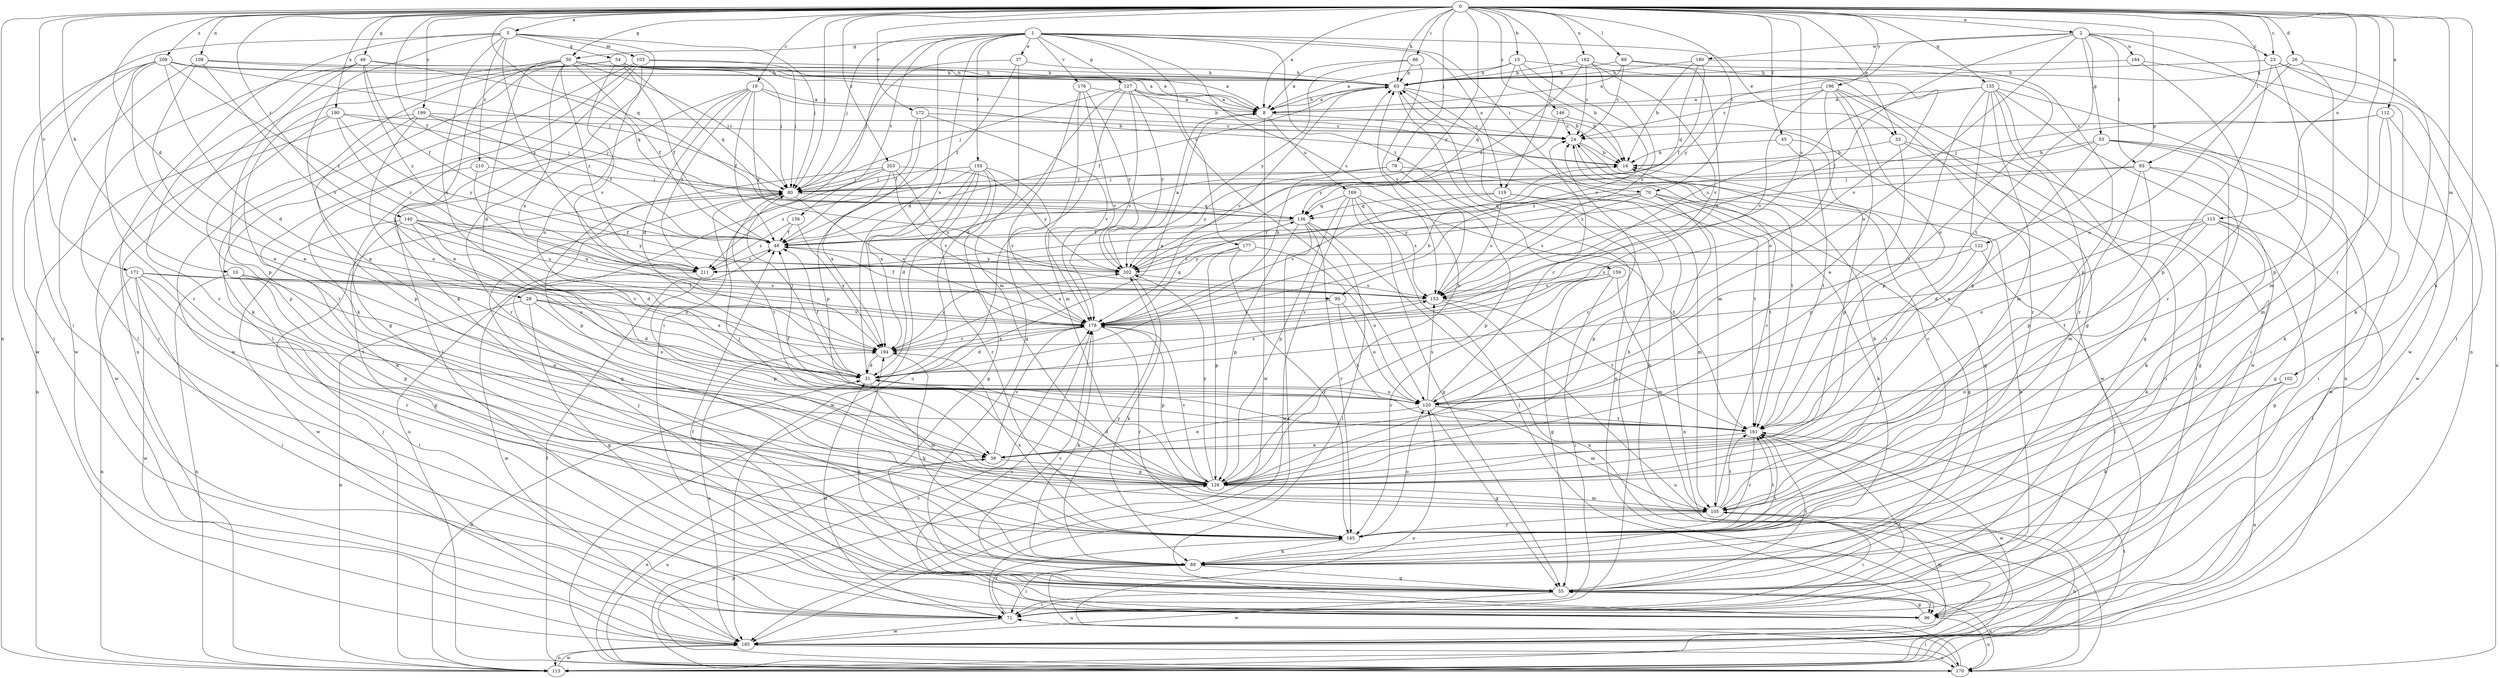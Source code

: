 strict digraph  {
0;
1;
2;
5;
8;
10;
15;
16;
19;
23;
24;
26;
28;
31;
33;
37;
39;
45;
48;
49;
50;
53;
54;
55;
63;
66;
70;
71;
79;
80;
88;
89;
93;
95;
96;
102;
103;
105;
108;
112;
113;
115;
119;
120;
122;
127;
128;
135;
136;
140;
145;
146;
153;
155;
156;
159;
161;
162;
164;
169;
170;
171;
172;
176;
177;
178;
180;
185;
190;
194;
196;
199;
202;
203;
209;
210;
211;
0 -> 2  [label=a];
0 -> 5  [label=a];
0 -> 8  [label=a];
0 -> 10  [label=b];
0 -> 15  [label=b];
0 -> 19  [label=c];
0 -> 23  [label=c];
0 -> 26  [label=d];
0 -> 28  [label=d];
0 -> 33  [label=e];
0 -> 45  [label=f];
0 -> 48  [label=f];
0 -> 49  [label=g];
0 -> 50  [label=g];
0 -> 63  [label=h];
0 -> 66  [label=i];
0 -> 70  [label=i];
0 -> 79  [label=j];
0 -> 80  [label=j];
0 -> 88  [label=k];
0 -> 89  [label=l];
0 -> 93  [label=l];
0 -> 102  [label=m];
0 -> 108  [label=n];
0 -> 112  [label=n];
0 -> 113  [label=n];
0 -> 115  [label=o];
0 -> 119  [label=o];
0 -> 122  [label=p];
0 -> 135  [label=q];
0 -> 136  [label=q];
0 -> 140  [label=r];
0 -> 145  [label=r];
0 -> 146  [label=s];
0 -> 153  [label=s];
0 -> 162  [label=u];
0 -> 171  [label=v];
0 -> 172  [label=v];
0 -> 190  [label=x];
0 -> 196  [label=y];
0 -> 199  [label=y];
0 -> 202  [label=y];
0 -> 203  [label=z];
0 -> 209  [label=z];
1 -> 31  [label=d];
1 -> 33  [label=e];
1 -> 37  [label=e];
1 -> 50  [label=g];
1 -> 70  [label=i];
1 -> 71  [label=i];
1 -> 80  [label=j];
1 -> 119  [label=o];
1 -> 127  [label=p];
1 -> 153  [label=s];
1 -> 155  [label=t];
1 -> 156  [label=t];
1 -> 159  [label=t];
1 -> 176  [label=v];
1 -> 177  [label=v];
1 -> 194  [label=x];
2 -> 23  [label=c];
2 -> 53  [label=g];
2 -> 93  [label=l];
2 -> 95  [label=l];
2 -> 113  [label=n];
2 -> 120  [label=o];
2 -> 161  [label=t];
2 -> 164  [label=u];
2 -> 180  [label=w];
2 -> 202  [label=y];
5 -> 54  [label=g];
5 -> 71  [label=i];
5 -> 80  [label=j];
5 -> 88  [label=k];
5 -> 103  [label=m];
5 -> 113  [label=n];
5 -> 128  [label=p];
5 -> 194  [label=x];
5 -> 210  [label=z];
5 -> 211  [label=z];
8 -> 24  [label=c];
8 -> 63  [label=h];
8 -> 169  [label=u];
8 -> 185  [label=w];
10 -> 39  [label=e];
10 -> 71  [label=i];
10 -> 95  [label=l];
10 -> 113  [label=n];
10 -> 128  [label=p];
10 -> 194  [label=x];
15 -> 8  [label=a];
15 -> 16  [label=b];
15 -> 55  [label=g];
15 -> 63  [label=h];
15 -> 136  [label=q];
15 -> 178  [label=v];
16 -> 80  [label=j];
19 -> 8  [label=a];
19 -> 16  [label=b];
19 -> 31  [label=d];
19 -> 48  [label=f];
19 -> 96  [label=l];
19 -> 145  [label=r];
19 -> 202  [label=y];
19 -> 211  [label=z];
23 -> 63  [label=h];
23 -> 96  [label=l];
23 -> 105  [label=m];
23 -> 128  [label=p];
23 -> 170  [label=u];
24 -> 16  [label=b];
24 -> 55  [label=g];
24 -> 161  [label=t];
26 -> 63  [label=h];
26 -> 88  [label=k];
26 -> 120  [label=o];
26 -> 128  [label=p];
28 -> 31  [label=d];
28 -> 55  [label=g];
28 -> 113  [label=n];
28 -> 120  [label=o];
28 -> 178  [label=v];
28 -> 194  [label=x];
31 -> 8  [label=a];
31 -> 48  [label=f];
31 -> 63  [label=h];
31 -> 80  [label=j];
31 -> 105  [label=m];
31 -> 120  [label=o];
31 -> 153  [label=s];
33 -> 16  [label=b];
33 -> 71  [label=i];
33 -> 96  [label=l];
33 -> 128  [label=p];
37 -> 48  [label=f];
37 -> 63  [label=h];
37 -> 80  [label=j];
37 -> 105  [label=m];
39 -> 128  [label=p];
39 -> 170  [label=u];
39 -> 178  [label=v];
45 -> 16  [label=b];
45 -> 128  [label=p];
45 -> 161  [label=t];
48 -> 202  [label=y];
48 -> 211  [label=z];
49 -> 48  [label=f];
49 -> 63  [label=h];
49 -> 96  [label=l];
49 -> 128  [label=p];
49 -> 136  [label=q];
49 -> 145  [label=r];
49 -> 211  [label=z];
50 -> 8  [label=a];
50 -> 31  [label=d];
50 -> 39  [label=e];
50 -> 48  [label=f];
50 -> 63  [label=h];
50 -> 71  [label=i];
50 -> 80  [label=j];
50 -> 145  [label=r];
50 -> 194  [label=x];
50 -> 211  [label=z];
53 -> 16  [label=b];
53 -> 39  [label=e];
53 -> 55  [label=g];
53 -> 71  [label=i];
53 -> 185  [label=w];
53 -> 211  [label=z];
54 -> 8  [label=a];
54 -> 48  [label=f];
54 -> 63  [label=h];
54 -> 80  [label=j];
54 -> 88  [label=k];
54 -> 136  [label=q];
54 -> 178  [label=v];
54 -> 185  [label=w];
55 -> 71  [label=i];
55 -> 96  [label=l];
55 -> 161  [label=t];
55 -> 170  [label=u];
55 -> 178  [label=v];
55 -> 185  [label=w];
55 -> 194  [label=x];
63 -> 8  [label=a];
63 -> 16  [label=b];
63 -> 48  [label=f];
63 -> 105  [label=m];
63 -> 113  [label=n];
63 -> 178  [label=v];
66 -> 8  [label=a];
66 -> 63  [label=h];
66 -> 153  [label=s];
66 -> 202  [label=y];
70 -> 55  [label=g];
70 -> 88  [label=k];
70 -> 128  [label=p];
70 -> 136  [label=q];
70 -> 153  [label=s];
70 -> 161  [label=t];
70 -> 202  [label=y];
71 -> 16  [label=b];
71 -> 31  [label=d];
71 -> 63  [label=h];
71 -> 145  [label=r];
71 -> 161  [label=t];
71 -> 185  [label=w];
79 -> 80  [label=j];
79 -> 128  [label=p];
79 -> 161  [label=t];
79 -> 202  [label=y];
80 -> 136  [label=q];
80 -> 161  [label=t];
80 -> 170  [label=u];
80 -> 178  [label=v];
88 -> 55  [label=g];
88 -> 71  [label=i];
88 -> 161  [label=t];
88 -> 170  [label=u];
88 -> 202  [label=y];
89 -> 8  [label=a];
89 -> 24  [label=c];
89 -> 63  [label=h];
89 -> 120  [label=o];
89 -> 178  [label=v];
93 -> 55  [label=g];
93 -> 80  [label=j];
93 -> 88  [label=k];
93 -> 105  [label=m];
93 -> 128  [label=p];
93 -> 211  [label=z];
95 -> 120  [label=o];
95 -> 161  [label=t];
95 -> 178  [label=v];
96 -> 48  [label=f];
96 -> 55  [label=g];
96 -> 80  [label=j];
96 -> 105  [label=m];
96 -> 170  [label=u];
96 -> 178  [label=v];
102 -> 88  [label=k];
102 -> 113  [label=n];
102 -> 120  [label=o];
103 -> 55  [label=g];
103 -> 63  [label=h];
103 -> 80  [label=j];
103 -> 88  [label=k];
103 -> 96  [label=l];
103 -> 120  [label=o];
105 -> 16  [label=b];
105 -> 24  [label=c];
105 -> 71  [label=i];
105 -> 113  [label=n];
105 -> 145  [label=r];
105 -> 161  [label=t];
108 -> 16  [label=b];
108 -> 39  [label=e];
108 -> 63  [label=h];
108 -> 178  [label=v];
108 -> 185  [label=w];
112 -> 24  [label=c];
112 -> 80  [label=j];
112 -> 88  [label=k];
112 -> 105  [label=m];
112 -> 185  [label=w];
113 -> 31  [label=d];
113 -> 80  [label=j];
113 -> 161  [label=t];
113 -> 185  [label=w];
115 -> 31  [label=d];
115 -> 48  [label=f];
115 -> 55  [label=g];
115 -> 88  [label=k];
115 -> 96  [label=l];
115 -> 120  [label=o];
115 -> 161  [label=t];
119 -> 105  [label=m];
119 -> 113  [label=n];
119 -> 136  [label=q];
119 -> 153  [label=s];
119 -> 178  [label=v];
120 -> 24  [label=c];
120 -> 39  [label=e];
120 -> 55  [label=g];
120 -> 105  [label=m];
120 -> 153  [label=s];
120 -> 161  [label=t];
122 -> 96  [label=l];
122 -> 153  [label=s];
122 -> 161  [label=t];
122 -> 211  [label=z];
127 -> 8  [label=a];
127 -> 16  [label=b];
127 -> 31  [label=d];
127 -> 80  [label=j];
127 -> 120  [label=o];
127 -> 170  [label=u];
127 -> 178  [label=v];
127 -> 202  [label=y];
128 -> 24  [label=c];
128 -> 31  [label=d];
128 -> 63  [label=h];
128 -> 80  [label=j];
128 -> 105  [label=m];
128 -> 178  [label=v];
128 -> 202  [label=y];
135 -> 8  [label=a];
135 -> 55  [label=g];
135 -> 71  [label=i];
135 -> 105  [label=m];
135 -> 113  [label=n];
135 -> 128  [label=p];
135 -> 145  [label=r];
135 -> 153  [label=s];
135 -> 161  [label=t];
136 -> 48  [label=f];
136 -> 71  [label=i];
136 -> 96  [label=l];
136 -> 128  [label=p];
136 -> 145  [label=r];
136 -> 170  [label=u];
140 -> 31  [label=d];
140 -> 48  [label=f];
140 -> 55  [label=g];
140 -> 120  [label=o];
140 -> 153  [label=s];
140 -> 185  [label=w];
140 -> 202  [label=y];
145 -> 24  [label=c];
145 -> 88  [label=k];
145 -> 120  [label=o];
145 -> 161  [label=t];
145 -> 194  [label=x];
146 -> 24  [label=c];
146 -> 185  [label=w];
146 -> 202  [label=y];
153 -> 48  [label=f];
153 -> 161  [label=t];
153 -> 170  [label=u];
153 -> 178  [label=v];
155 -> 31  [label=d];
155 -> 55  [label=g];
155 -> 80  [label=j];
155 -> 145  [label=r];
155 -> 178  [label=v];
155 -> 185  [label=w];
155 -> 194  [label=x];
155 -> 211  [label=z];
156 -> 48  [label=f];
156 -> 194  [label=x];
156 -> 211  [label=z];
159 -> 55  [label=g];
159 -> 71  [label=i];
159 -> 105  [label=m];
159 -> 145  [label=r];
159 -> 153  [label=s];
161 -> 39  [label=e];
161 -> 48  [label=f];
161 -> 145  [label=r];
161 -> 185  [label=w];
162 -> 24  [label=c];
162 -> 48  [label=f];
162 -> 63  [label=h];
162 -> 153  [label=s];
162 -> 178  [label=v];
162 -> 194  [label=x];
164 -> 63  [label=h];
164 -> 145  [label=r];
164 -> 185  [label=w];
169 -> 55  [label=g];
169 -> 96  [label=l];
169 -> 128  [label=p];
169 -> 136  [label=q];
169 -> 153  [label=s];
169 -> 161  [label=t];
169 -> 185  [label=w];
170 -> 39  [label=e];
170 -> 48  [label=f];
170 -> 71  [label=i];
170 -> 120  [label=o];
170 -> 128  [label=p];
170 -> 178  [label=v];
171 -> 71  [label=i];
171 -> 113  [label=n];
171 -> 145  [label=r];
171 -> 153  [label=s];
171 -> 161  [label=t];
171 -> 178  [label=v];
171 -> 185  [label=w];
172 -> 24  [label=c];
172 -> 48  [label=f];
172 -> 128  [label=p];
172 -> 178  [label=v];
176 -> 8  [label=a];
176 -> 55  [label=g];
176 -> 105  [label=m];
176 -> 178  [label=v];
176 -> 202  [label=y];
177 -> 120  [label=o];
177 -> 128  [label=p];
177 -> 145  [label=r];
177 -> 194  [label=x];
177 -> 202  [label=y];
178 -> 16  [label=b];
178 -> 31  [label=d];
178 -> 88  [label=k];
178 -> 128  [label=p];
178 -> 136  [label=q];
178 -> 145  [label=r];
178 -> 194  [label=x];
180 -> 16  [label=b];
180 -> 48  [label=f];
180 -> 63  [label=h];
180 -> 128  [label=p];
180 -> 136  [label=q];
185 -> 63  [label=h];
185 -> 113  [label=n];
185 -> 170  [label=u];
185 -> 194  [label=x];
190 -> 24  [label=c];
190 -> 80  [label=j];
190 -> 113  [label=n];
190 -> 128  [label=p];
190 -> 202  [label=y];
190 -> 211  [label=z];
194 -> 31  [label=d];
194 -> 88  [label=k];
194 -> 178  [label=v];
194 -> 202  [label=y];
196 -> 8  [label=a];
196 -> 24  [label=c];
196 -> 39  [label=e];
196 -> 120  [label=o];
196 -> 128  [label=p];
196 -> 145  [label=r];
196 -> 178  [label=v];
196 -> 185  [label=w];
199 -> 24  [label=c];
199 -> 48  [label=f];
199 -> 80  [label=j];
199 -> 120  [label=o];
199 -> 128  [label=p];
199 -> 185  [label=w];
202 -> 8  [label=a];
202 -> 88  [label=k];
202 -> 153  [label=s];
203 -> 55  [label=g];
203 -> 80  [label=j];
203 -> 128  [label=p];
203 -> 153  [label=s];
203 -> 178  [label=v];
203 -> 194  [label=x];
203 -> 202  [label=y];
209 -> 8  [label=a];
209 -> 31  [label=d];
209 -> 39  [label=e];
209 -> 63  [label=h];
209 -> 71  [label=i];
209 -> 80  [label=j];
209 -> 145  [label=r];
209 -> 185  [label=w];
209 -> 211  [label=z];
210 -> 80  [label=j];
210 -> 88  [label=k];
210 -> 194  [label=x];
211 -> 128  [label=p];
211 -> 185  [label=w];
}
